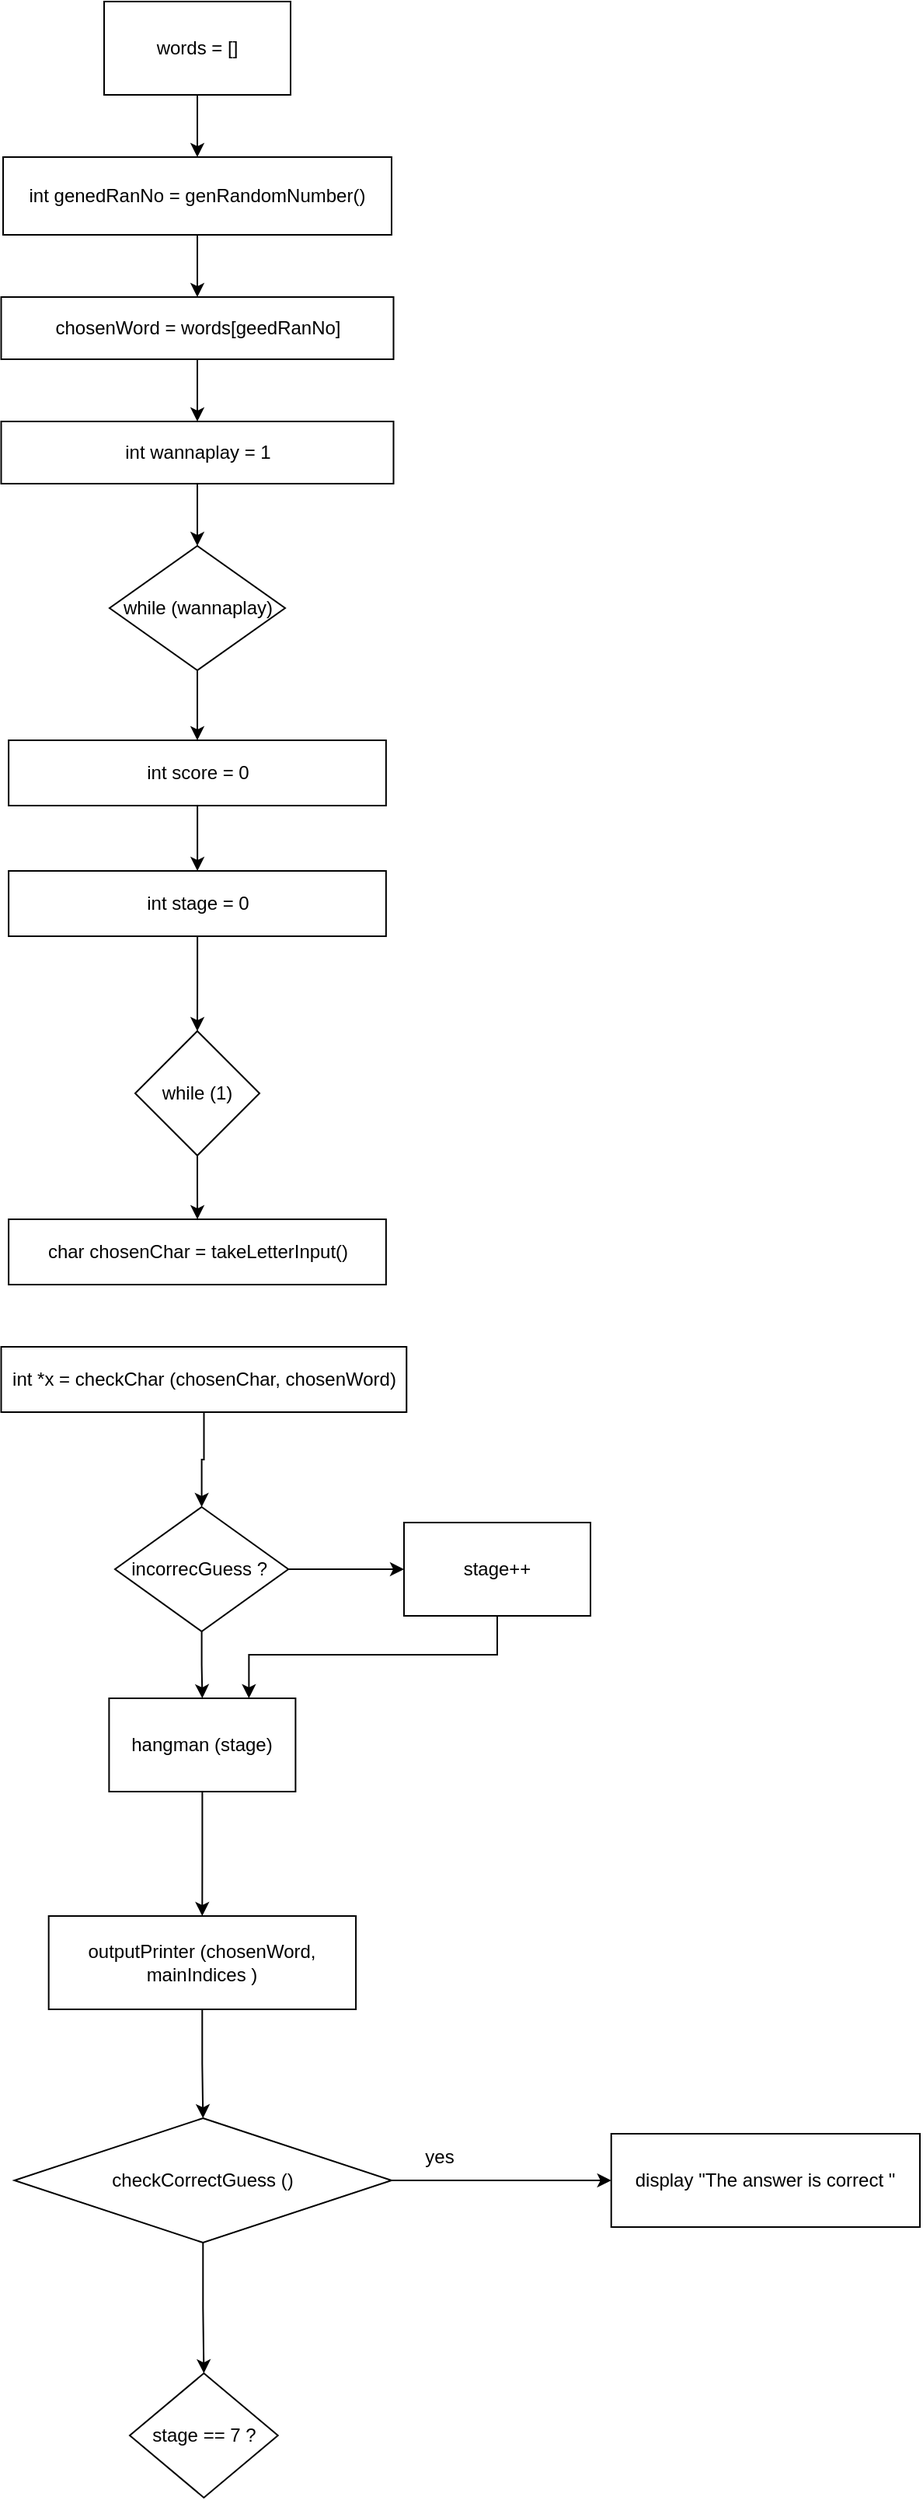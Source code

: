 <mxfile version="22.1.5" type="github">
  <diagram id="C5RBs43oDa-KdzZeNtuy" name="Page-1">
    <mxGraphModel dx="880" dy="595" grid="1" gridSize="14" guides="1" tooltips="1" connect="1" arrows="1" fold="1" page="1" pageScale="1" pageWidth="827" pageHeight="1169" math="0" shadow="0">
      <root>
        <mxCell id="WIyWlLk6GJQsqaUBKTNV-0" />
        <mxCell id="WIyWlLk6GJQsqaUBKTNV-1" parent="WIyWlLk6GJQsqaUBKTNV-0" />
        <mxCell id="w1sZ0uJOVQBLWdCTySW3-2" value="" style="edgeStyle=orthogonalEdgeStyle;rounded=0;orthogonalLoop=1;jettySize=auto;html=1;labelBackgroundColor=none;fontColor=default;noEdgeStyle=1;orthogonal=1;" edge="1" parent="WIyWlLk6GJQsqaUBKTNV-1" source="w1sZ0uJOVQBLWdCTySW3-0" target="w1sZ0uJOVQBLWdCTySW3-1">
          <mxGeometry relative="1" as="geometry" />
        </mxCell>
        <mxCell id="w1sZ0uJOVQBLWdCTySW3-0" value="words = []" style="rounded=0;whiteSpace=wrap;html=1;labelBackgroundColor=none;" vertex="1" parent="WIyWlLk6GJQsqaUBKTNV-1">
          <mxGeometry x="483" y="1" width="120" height="60" as="geometry" />
        </mxCell>
        <mxCell id="w1sZ0uJOVQBLWdCTySW3-4" value="" style="edgeStyle=orthogonalEdgeStyle;rounded=0;orthogonalLoop=1;jettySize=auto;html=1;labelBackgroundColor=none;fontColor=default;noEdgeStyle=1;orthogonal=1;" edge="1" parent="WIyWlLk6GJQsqaUBKTNV-1" source="w1sZ0uJOVQBLWdCTySW3-1" target="w1sZ0uJOVQBLWdCTySW3-3">
          <mxGeometry relative="1" as="geometry" />
        </mxCell>
        <mxCell id="w1sZ0uJOVQBLWdCTySW3-1" value="int genedRanNo = genRandomNumber()" style="rounded=0;whiteSpace=wrap;html=1;labelBackgroundColor=none;" vertex="1" parent="WIyWlLk6GJQsqaUBKTNV-1">
          <mxGeometry x="418" y="101" width="250" height="50" as="geometry" />
        </mxCell>
        <mxCell id="w1sZ0uJOVQBLWdCTySW3-7" style="edgeStyle=orthogonalEdgeStyle;rounded=0;orthogonalLoop=1;jettySize=auto;html=1;exitX=0.5;exitY=1;exitDx=0;exitDy=0;entryX=0.5;entryY=0;entryDx=0;entryDy=0;labelBackgroundColor=none;fontColor=default;noEdgeStyle=1;orthogonal=1;" edge="1" parent="WIyWlLk6GJQsqaUBKTNV-1" source="w1sZ0uJOVQBLWdCTySW3-3" target="w1sZ0uJOVQBLWdCTySW3-5">
          <mxGeometry relative="1" as="geometry" />
        </mxCell>
        <mxCell id="w1sZ0uJOVQBLWdCTySW3-3" value="chosenWord = words[geedRanNo]" style="whiteSpace=wrap;html=1;rounded=0;align=center;labelBackgroundColor=none;" vertex="1" parent="WIyWlLk6GJQsqaUBKTNV-1">
          <mxGeometry x="416.75" y="191" width="252.5" height="40" as="geometry" />
        </mxCell>
        <mxCell id="w1sZ0uJOVQBLWdCTySW3-17" value="" style="edgeStyle=orthogonalEdgeStyle;rounded=0;orthogonalLoop=1;jettySize=auto;html=1;labelBackgroundColor=none;fontColor=default;noEdgeStyle=1;orthogonal=1;" edge="1" parent="WIyWlLk6GJQsqaUBKTNV-1" source="w1sZ0uJOVQBLWdCTySW3-5" target="w1sZ0uJOVQBLWdCTySW3-16">
          <mxGeometry relative="1" as="geometry" />
        </mxCell>
        <mxCell id="w1sZ0uJOVQBLWdCTySW3-5" value="int wannaplay = 1" style="whiteSpace=wrap;html=1;rounded=0;align=center;labelBackgroundColor=none;" vertex="1" parent="WIyWlLk6GJQsqaUBKTNV-1">
          <mxGeometry x="416.75" y="271" width="252.5" height="40" as="geometry" />
        </mxCell>
        <mxCell id="w1sZ0uJOVQBLWdCTySW3-25" value="" style="edgeStyle=orthogonalEdgeStyle;rounded=0;orthogonalLoop=1;jettySize=auto;html=1;noEdgeStyle=1;" edge="1" parent="WIyWlLk6GJQsqaUBKTNV-1" source="w1sZ0uJOVQBLWdCTySW3-16" target="w1sZ0uJOVQBLWdCTySW3-24">
          <mxGeometry relative="1" as="geometry" />
        </mxCell>
        <mxCell id="w1sZ0uJOVQBLWdCTySW3-16" value="while (wannaplay)" style="rhombus;whiteSpace=wrap;html=1;rounded=0;labelBackgroundColor=none;" vertex="1" parent="WIyWlLk6GJQsqaUBKTNV-1">
          <mxGeometry x="486.5" y="351" width="113" height="80" as="geometry" />
        </mxCell>
        <mxCell id="w1sZ0uJOVQBLWdCTySW3-33" value="" style="edgeStyle=orthogonalEdgeStyle;rounded=0;orthogonalLoop=1;jettySize=auto;html=1;fontFamily=Helvetica;fontSize=12;fontColor=default;" edge="1" parent="WIyWlLk6GJQsqaUBKTNV-1" source="w1sZ0uJOVQBLWdCTySW3-24" target="w1sZ0uJOVQBLWdCTySW3-32">
          <mxGeometry relative="1" as="geometry" />
        </mxCell>
        <mxCell id="w1sZ0uJOVQBLWdCTySW3-24" value="int score = 0" style="whiteSpace=wrap;html=1;rounded=0;labelBackgroundColor=none;rotation=0;" vertex="1" parent="WIyWlLk6GJQsqaUBKTNV-1">
          <mxGeometry x="421.56" y="476" width="242.88" height="42" as="geometry" />
        </mxCell>
        <mxCell id="w1sZ0uJOVQBLWdCTySW3-35" value="" style="edgeStyle=orthogonalEdgeStyle;rounded=0;orthogonalLoop=1;jettySize=auto;html=1;fontFamily=Helvetica;fontSize=12;fontColor=default;" edge="1" parent="WIyWlLk6GJQsqaUBKTNV-1" source="w1sZ0uJOVQBLWdCTySW3-32" target="w1sZ0uJOVQBLWdCTySW3-34">
          <mxGeometry relative="1" as="geometry" />
        </mxCell>
        <mxCell id="w1sZ0uJOVQBLWdCTySW3-32" value="int stage = 0" style="whiteSpace=wrap;html=1;rounded=0;labelBackgroundColor=none;rotation=0;" vertex="1" parent="WIyWlLk6GJQsqaUBKTNV-1">
          <mxGeometry x="421.56" y="560" width="242.88" height="42" as="geometry" />
        </mxCell>
        <mxCell id="w1sZ0uJOVQBLWdCTySW3-38" value="" style="edgeStyle=orthogonalEdgeStyle;rounded=0;orthogonalLoop=1;jettySize=auto;html=1;fontFamily=Helvetica;fontSize=12;fontColor=default;" edge="1" parent="WIyWlLk6GJQsqaUBKTNV-1" source="w1sZ0uJOVQBLWdCTySW3-34" target="w1sZ0uJOVQBLWdCTySW3-36">
          <mxGeometry relative="1" as="geometry" />
        </mxCell>
        <mxCell id="w1sZ0uJOVQBLWdCTySW3-34" value="while (1)" style="rhombus;whiteSpace=wrap;html=1;rounded=0;labelBackgroundColor=none;" vertex="1" parent="WIyWlLk6GJQsqaUBKTNV-1">
          <mxGeometry x="503" y="663" width="80" height="80" as="geometry" />
        </mxCell>
        <mxCell id="w1sZ0uJOVQBLWdCTySW3-36" value="char chosenChar = takeLetterInput()" style="whiteSpace=wrap;html=1;rounded=0;labelBackgroundColor=none;rotation=0;" vertex="1" parent="WIyWlLk6GJQsqaUBKTNV-1">
          <mxGeometry x="421.56" y="784" width="242.88" height="42" as="geometry" />
        </mxCell>
        <mxCell id="w1sZ0uJOVQBLWdCTySW3-44" value="" style="edgeStyle=orthogonalEdgeStyle;rounded=0;orthogonalLoop=1;jettySize=auto;html=1;fontFamily=Helvetica;fontSize=12;fontColor=default;" edge="1" parent="WIyWlLk6GJQsqaUBKTNV-1" source="w1sZ0uJOVQBLWdCTySW3-41" target="w1sZ0uJOVQBLWdCTySW3-43">
          <mxGeometry relative="1" as="geometry" />
        </mxCell>
        <mxCell id="w1sZ0uJOVQBLWdCTySW3-41" value="int *x = checkChar (chosenChar, chosenWord)" style="whiteSpace=wrap;html=1;rounded=0;labelBackgroundColor=none;rotation=0;" vertex="1" parent="WIyWlLk6GJQsqaUBKTNV-1">
          <mxGeometry x="416.75" y="866" width="260.88" height="42" as="geometry" />
        </mxCell>
        <mxCell id="w1sZ0uJOVQBLWdCTySW3-46" value="" style="edgeStyle=orthogonalEdgeStyle;rounded=0;orthogonalLoop=1;jettySize=auto;html=1;fontFamily=Helvetica;fontSize=12;fontColor=default;" edge="1" parent="WIyWlLk6GJQsqaUBKTNV-1" source="w1sZ0uJOVQBLWdCTySW3-43" target="w1sZ0uJOVQBLWdCTySW3-45">
          <mxGeometry relative="1" as="geometry" />
        </mxCell>
        <mxCell id="w1sZ0uJOVQBLWdCTySW3-48" value="" style="edgeStyle=orthogonalEdgeStyle;rounded=0;orthogonalLoop=1;jettySize=auto;html=1;fontFamily=Helvetica;fontSize=12;fontColor=default;" edge="1" parent="WIyWlLk6GJQsqaUBKTNV-1" source="w1sZ0uJOVQBLWdCTySW3-43" target="w1sZ0uJOVQBLWdCTySW3-47">
          <mxGeometry relative="1" as="geometry" />
        </mxCell>
        <mxCell id="w1sZ0uJOVQBLWdCTySW3-43" value="incorrecGuess ?&amp;nbsp;" style="rhombus;whiteSpace=wrap;html=1;rounded=0;labelBackgroundColor=none;" vertex="1" parent="WIyWlLk6GJQsqaUBKTNV-1">
          <mxGeometry x="490" y="969" width="111.6" height="80" as="geometry" />
        </mxCell>
        <mxCell id="w1sZ0uJOVQBLWdCTySW3-63" style="edgeStyle=orthogonalEdgeStyle;rounded=0;orthogonalLoop=1;jettySize=auto;html=1;entryX=0.75;entryY=0;entryDx=0;entryDy=0;fontFamily=Helvetica;fontSize=12;fontColor=default;" edge="1" parent="WIyWlLk6GJQsqaUBKTNV-1" source="w1sZ0uJOVQBLWdCTySW3-45" target="w1sZ0uJOVQBLWdCTySW3-47">
          <mxGeometry relative="1" as="geometry">
            <Array as="points">
              <mxPoint x="736" y="1064" />
              <mxPoint x="577" y="1064" />
            </Array>
          </mxGeometry>
        </mxCell>
        <mxCell id="w1sZ0uJOVQBLWdCTySW3-45" value="stage++" style="whiteSpace=wrap;html=1;rounded=0;labelBackgroundColor=none;" vertex="1" parent="WIyWlLk6GJQsqaUBKTNV-1">
          <mxGeometry x="676.005" y="979" width="120" height="60" as="geometry" />
        </mxCell>
        <mxCell id="w1sZ0uJOVQBLWdCTySW3-65" value="" style="edgeStyle=orthogonalEdgeStyle;rounded=0;orthogonalLoop=1;jettySize=auto;html=1;fontFamily=Helvetica;fontSize=12;fontColor=default;" edge="1" parent="WIyWlLk6GJQsqaUBKTNV-1" source="w1sZ0uJOVQBLWdCTySW3-47" target="w1sZ0uJOVQBLWdCTySW3-64">
          <mxGeometry relative="1" as="geometry" />
        </mxCell>
        <mxCell id="w1sZ0uJOVQBLWdCTySW3-47" value="hangman (stage)" style="whiteSpace=wrap;html=1;rounded=0;labelBackgroundColor=none;" vertex="1" parent="WIyWlLk6GJQsqaUBKTNV-1">
          <mxGeometry x="486.195" y="1092" width="120" height="60" as="geometry" />
        </mxCell>
        <mxCell id="w1sZ0uJOVQBLWdCTySW3-67" value="" style="edgeStyle=orthogonalEdgeStyle;rounded=0;orthogonalLoop=1;jettySize=auto;html=1;fontFamily=Helvetica;fontSize=12;fontColor=default;" edge="1" parent="WIyWlLk6GJQsqaUBKTNV-1" source="w1sZ0uJOVQBLWdCTySW3-64" target="w1sZ0uJOVQBLWdCTySW3-66">
          <mxGeometry relative="1" as="geometry" />
        </mxCell>
        <mxCell id="w1sZ0uJOVQBLWdCTySW3-64" value="outputPrinter (chosenWord, mainIndices )" style="whiteSpace=wrap;html=1;rounded=0;labelBackgroundColor=none;" vertex="1" parent="WIyWlLk6GJQsqaUBKTNV-1">
          <mxGeometry x="447.34" y="1232" width="197.7" height="60" as="geometry" />
        </mxCell>
        <mxCell id="w1sZ0uJOVQBLWdCTySW3-69" value="" style="edgeStyle=orthogonalEdgeStyle;rounded=0;orthogonalLoop=1;jettySize=auto;html=1;fontFamily=Helvetica;fontSize=12;fontColor=default;" edge="1" parent="WIyWlLk6GJQsqaUBKTNV-1" source="w1sZ0uJOVQBLWdCTySW3-66" target="w1sZ0uJOVQBLWdCTySW3-68">
          <mxGeometry relative="1" as="geometry" />
        </mxCell>
        <mxCell id="w1sZ0uJOVQBLWdCTySW3-78" value="" style="edgeStyle=orthogonalEdgeStyle;rounded=0;orthogonalLoop=1;jettySize=auto;html=1;fontFamily=Helvetica;fontSize=12;fontColor=default;" edge="1" parent="WIyWlLk6GJQsqaUBKTNV-1" source="w1sZ0uJOVQBLWdCTySW3-66" target="w1sZ0uJOVQBLWdCTySW3-77">
          <mxGeometry relative="1" as="geometry" />
        </mxCell>
        <mxCell id="w1sZ0uJOVQBLWdCTySW3-66" value="checkCorrectGuess ()" style="rhombus;whiteSpace=wrap;html=1;rounded=0;labelBackgroundColor=none;" vertex="1" parent="WIyWlLk6GJQsqaUBKTNV-1">
          <mxGeometry x="425.29" y="1362" width="242.71" height="80" as="geometry" />
        </mxCell>
        <mxCell id="w1sZ0uJOVQBLWdCTySW3-68" value="display &quot;The answer is correct &quot;" style="whiteSpace=wrap;html=1;rounded=0;labelBackgroundColor=none;" vertex="1" parent="WIyWlLk6GJQsqaUBKTNV-1">
          <mxGeometry x="809.36" y="1372" width="198.65" height="60" as="geometry" />
        </mxCell>
        <mxCell id="w1sZ0uJOVQBLWdCTySW3-72" value="yes" style="text;strokeColor=none;align=center;fillColor=none;html=1;verticalAlign=middle;whiteSpace=wrap;rounded=0;fontSize=12;fontFamily=Helvetica;fontColor=default;" vertex="1" parent="WIyWlLk6GJQsqaUBKTNV-1">
          <mxGeometry x="669.25" y="1372" width="60" height="30" as="geometry" />
        </mxCell>
        <mxCell id="w1sZ0uJOVQBLWdCTySW3-77" value="stage == 7 ?" style="rhombus;whiteSpace=wrap;html=1;rounded=0;labelBackgroundColor=none;" vertex="1" parent="WIyWlLk6GJQsqaUBKTNV-1">
          <mxGeometry x="499.51" y="1526" width="95.36" height="80" as="geometry" />
        </mxCell>
      </root>
    </mxGraphModel>
  </diagram>
</mxfile>
